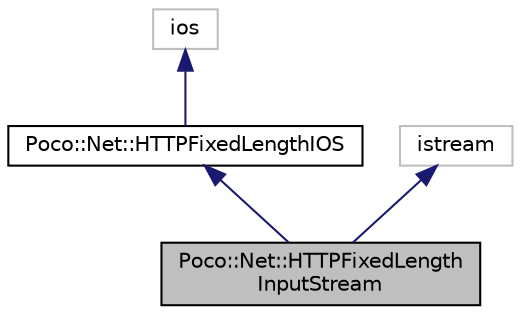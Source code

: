 digraph "Poco::Net::HTTPFixedLengthInputStream"
{
 // LATEX_PDF_SIZE
  edge [fontname="Helvetica",fontsize="10",labelfontname="Helvetica",labelfontsize="10"];
  node [fontname="Helvetica",fontsize="10",shape=record];
  Node1 [label="Poco::Net::HTTPFixedLength\lInputStream",height=0.2,width=0.4,color="black", fillcolor="grey75", style="filled", fontcolor="black",tooltip="This class is for internal use by HTTPSession only."];
  Node2 -> Node1 [dir="back",color="midnightblue",fontsize="10",style="solid"];
  Node2 [label="Poco::Net::HTTPFixedLengthIOS",height=0.2,width=0.4,color="black", fillcolor="white", style="filled",URL="$classPoco_1_1Net_1_1HTTPFixedLengthIOS.html",tooltip="The base class for HTTPFixedLengthInputStream."];
  Node3 -> Node2 [dir="back",color="midnightblue",fontsize="10",style="solid"];
  Node3 [label="ios",height=0.2,width=0.4,color="grey75", fillcolor="white", style="filled",tooltip=" "];
  Node4 -> Node1 [dir="back",color="midnightblue",fontsize="10",style="solid"];
  Node4 [label="istream",height=0.2,width=0.4,color="grey75", fillcolor="white", style="filled",tooltip=" "];
}
